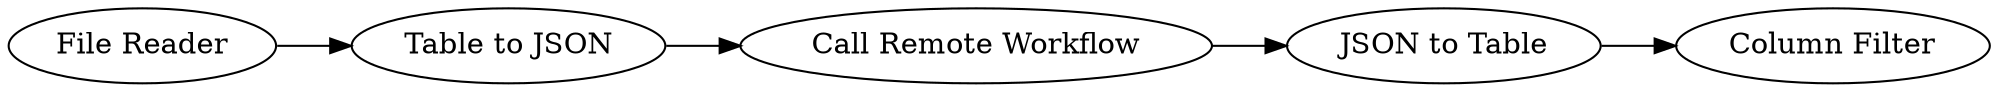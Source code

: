 digraph {
	13 -> 11
	5 -> 6
	6 -> 13
	11 -> 12
	5 [label="File Reader"]
	13 [label="Call Remote Workflow"]
	11 [label="JSON to Table"]
	6 [label="Table to JSON"]
	12 [label="Column Filter"]
	rankdir=LR
}
